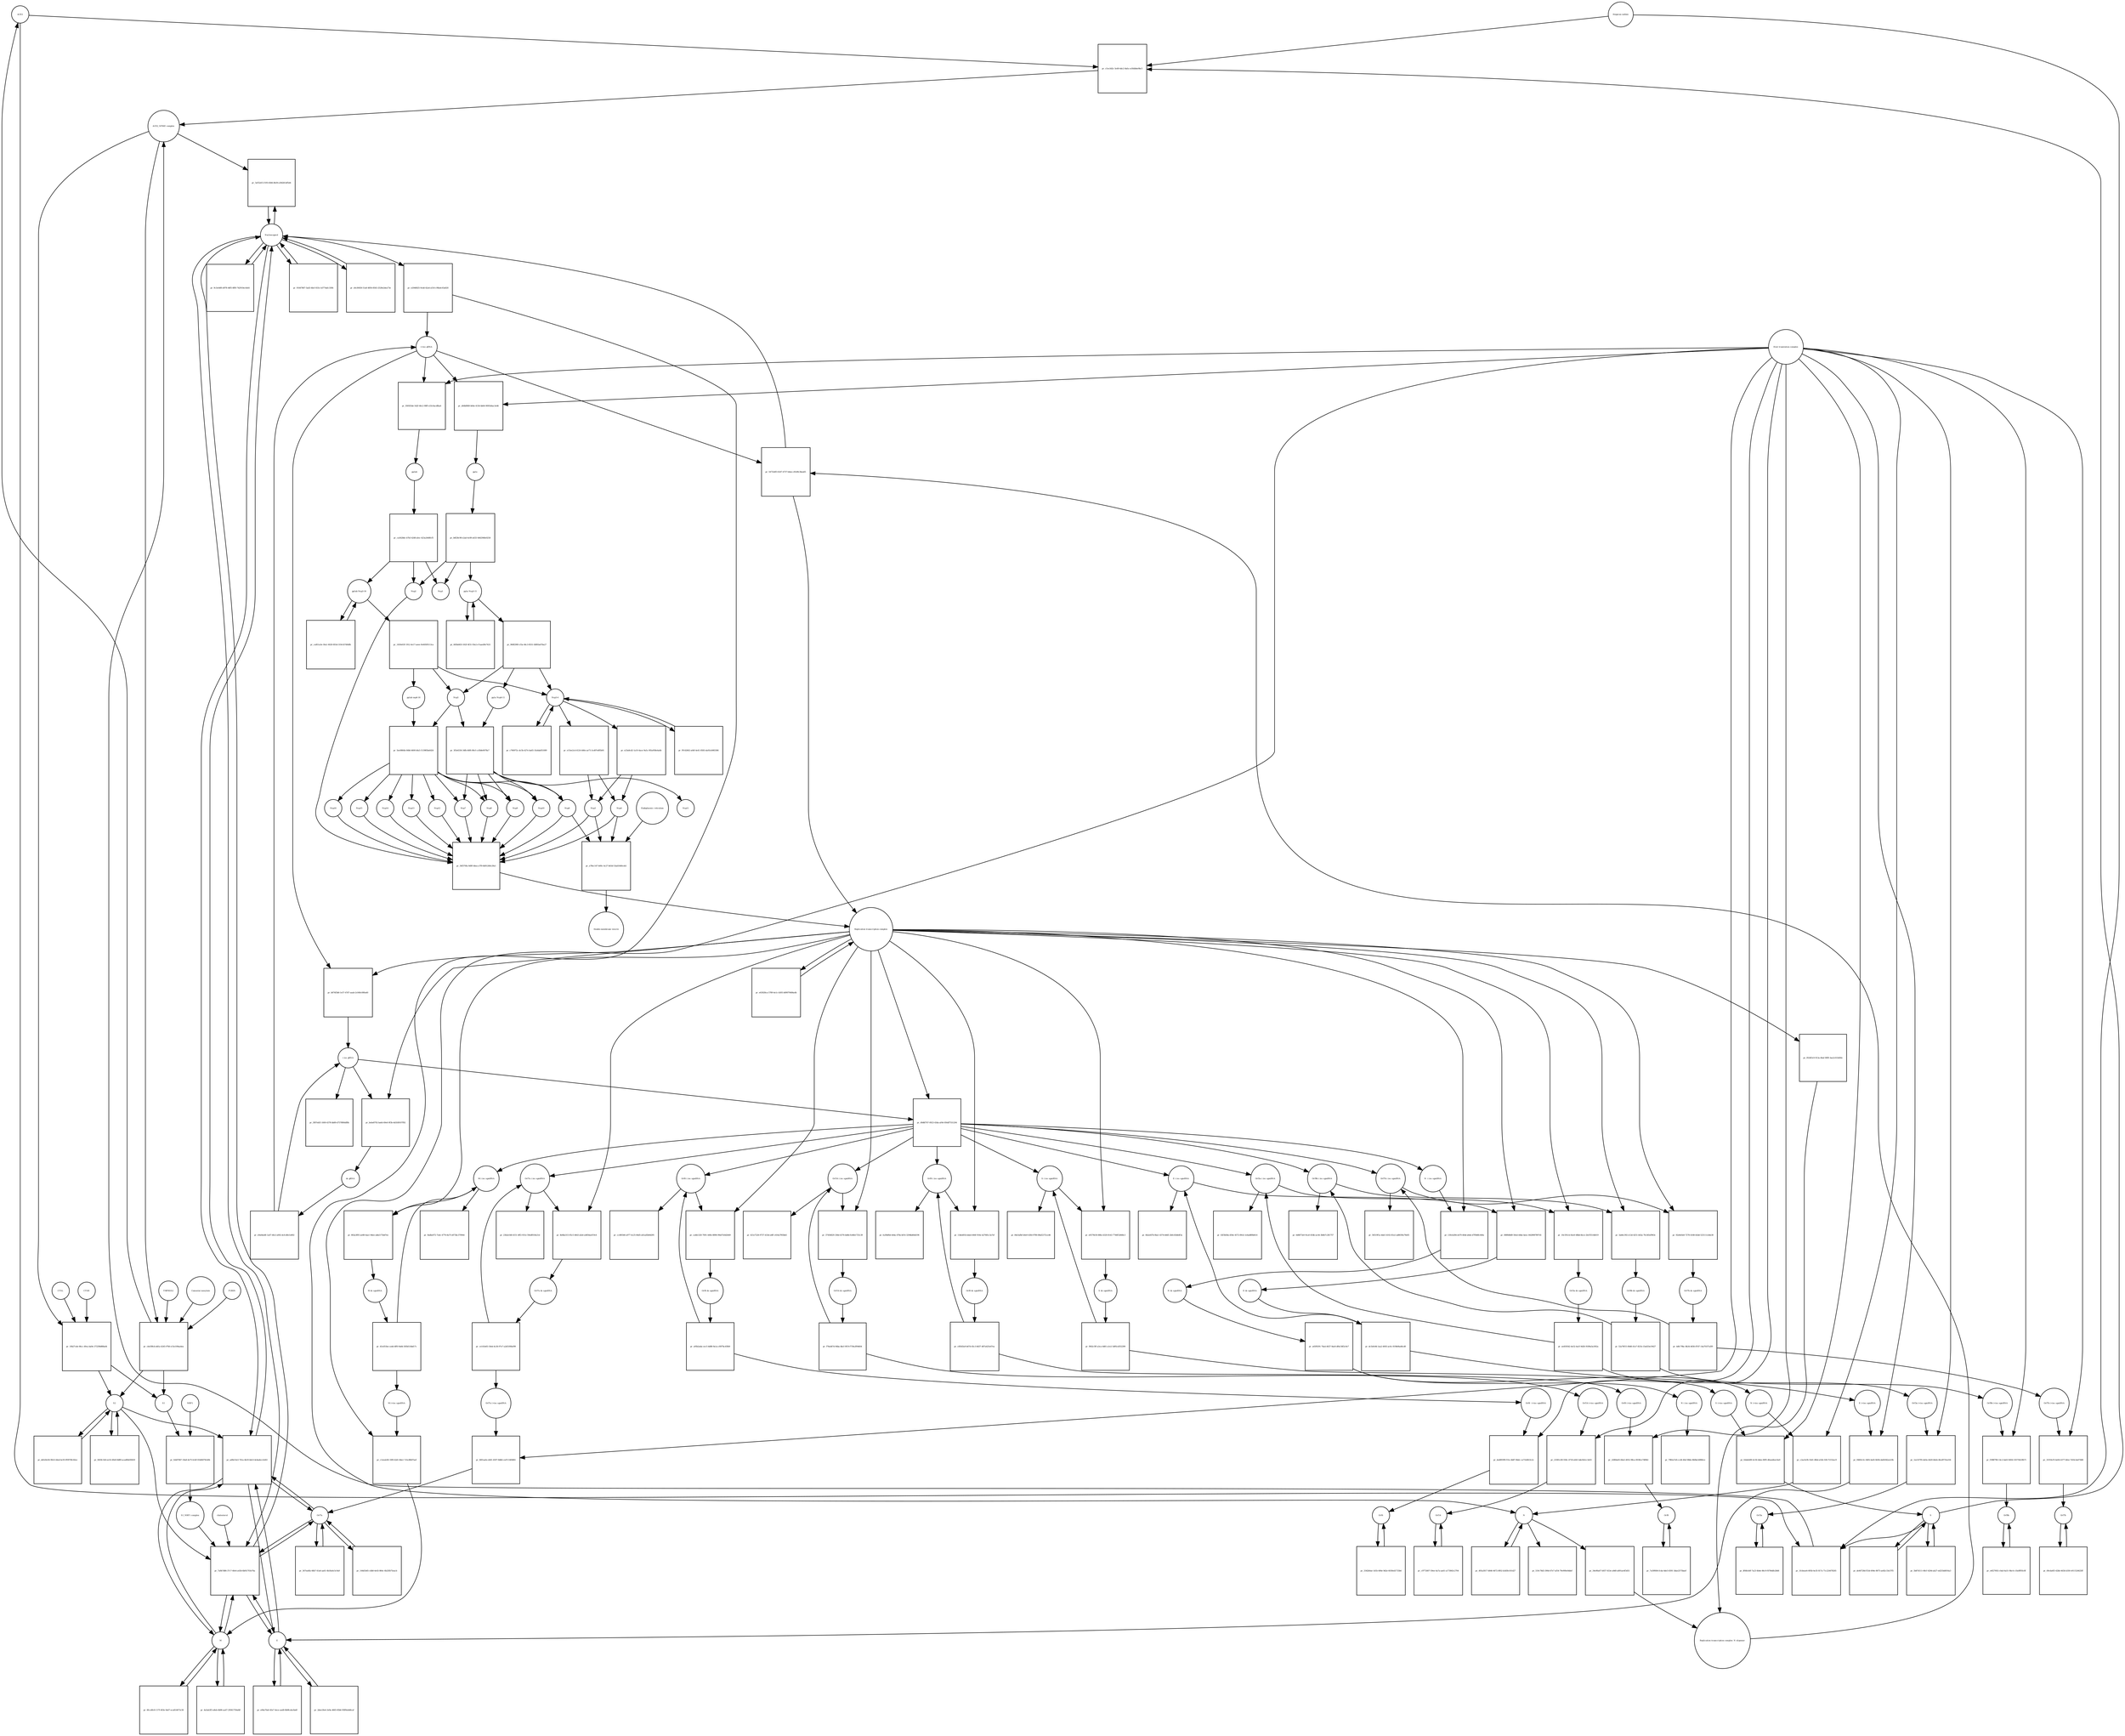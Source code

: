 strict digraph  {
ACE2 [annotation="", bipartite=0, cls=macromolecule, fontsize=4, label=ACE2, shape=circle];
"pr_c5ce3d2c-5e49-4dc2-8afa-ce56db4e9bc5" [annotation="", bipartite=1, cls=process, fontsize=4, label="pr_c5ce3d2c-5e49-4dc2-8afa-ce56db4e9bc5", shape=square];
"ACE2_SPIKE complex" [annotation="", bipartite=0, cls=complex, fontsize=4, label="ACE2_SPIKE complex", shape=circle];
"Heparan sulfate" [annotation="urn_miriam_obo.chebi_CHEBI%3A28815", bipartite=0, cls="simple chemical", fontsize=4, label="Heparan sulfate", shape=circle];
S [annotation=urn_miriam_uniprot_P0DTC2, bipartite=0, cls=macromolecule, fontsize=4, label=S, shape=circle];
Nucleocapsid [annotation="urn_miriam_obo.go_GO%3A0019013", bipartite=0, cls=complex, fontsize=4, label=Nucleocapsid, shape=circle];
"pr_5ef52d15-f1f0-4566-8b39-e3fd261df5d4" [annotation="", bipartite=1, cls=process, fontsize=4, label="pr_5ef52d15-f1f0-4566-8b39-e3fd261df5d4", shape=square];
"pr_10b27cde-06cc-49ca-ba9e-37229b888a64" [annotation="", bipartite=1, cls=process, fontsize=4, label="pr_10b27cde-06cc-49ca-ba9e-37229b888a64", shape=square];
S2 [annotation=urn_miriam_interpro_IPR002552, bipartite=0, cls=macromolecule, fontsize=4, label=S2, shape=circle];
CTSB [annotation="", bipartite=0, cls=macromolecule, fontsize=4, label=CTSB, shape=circle];
CTSL [annotation="", bipartite=0, cls=macromolecule, fontsize=4, label=CTSL, shape=circle];
S1 [annotation=urn_miriam_interpro_IPR002551, bipartite=0, cls=macromolecule, fontsize=4, label=S1, shape=circle];
"pr_1fcbeae4-695b-4e35-817a-71c224478265" [annotation="", bipartite=1, cls=process, fontsize=4, label="pr_1fcbeae4-695b-4e35-817a-71c224478265", shape=square];
"pr_7a9b7d86-37c7-40e4-a43b-6bf41703e76a" [annotation="", bipartite=1, cls=process, fontsize=4, label="pr_7a9b7d86-37c7-40e4-a43b-6bf41703e76a", shape=square];
cholesterol [annotation="urn_miriam_obo.chebi_CHEBI%3A16113", bipartite=0, cls="simple chemical", fontsize=4, label=cholesterol, shape=circle];
"S1_NRP1 complex" [annotation="", bipartite=0, cls=complex, fontsize=4, label="S1_NRP1 complex", shape=circle];
E [annotation=urn_miriam_uniprot_P0DTC4, bipartite=0, cls=macromolecule, fontsize=4, label=E, shape=circle];
M [annotation=urn_miriam_uniprot_P0DTC5, bipartite=0, cls=macromolecule, fontsize=4, label=M, shape=circle];
Orf7a [annotation=urn_miriam_uniprot_P0DTC7, bipartite=0, cls=macromolecule, fontsize=4, label=Orf7a, shape=circle];
"pr_e2046825-9cdd-42a4-a516-c98a4c63a820" [annotation="", bipartite=1, cls=process, fontsize=4, label="pr_e2046825-9cdd-42a4-a516-c98a4c63a820", shape=square];
"(+)ss gRNA" [annotation=urn_miriam_refseq_NC_045512, bipartite=0, cls="nucleic acid feature", fontsize=4, label="(+)ss gRNA", shape=circle];
N [annotation=urn_miriam_uniprot_P0DTC9, bipartite=0, cls="macromolecule multimer", fontsize=4, label=N, shape=circle];
"pr_91647867-5ad3-4bcf-833c-b377dafc330b" [annotation="", bipartite=1, cls=process, fontsize=4, label="pr_91647867-5ad3-4bcf-833c-b377dafc330b", shape=square];
"pr_efe30458-51a8-4856-8563-2528e2dea73e" [annotation="", bipartite=1, cls=process, fontsize=4, label="pr_efe30458-51a8-4856-8563-2528e2dea73e", shape=square];
"pr_519c78d3-390d-47e7-af54-79e900e9ddef" [annotation="", bipartite=1, cls=process, fontsize=4, label="pr_519c78d3-390d-47e7-af54-79e900e9ddef", shape=square];
"pr_493a3017-d646-4672-8f02-b3d5fe101d27" [annotation="", bipartite=1, cls=process, fontsize=4, label="pr_493a3017-d646-4672-8f02-b3d5fe101d27", shape=square];
"N (+)ss sgmRNA" [annotation=urn_miriam_ncbigene_43740575, bipartite=0, cls="nucleic acid feature", fontsize=4, label="N (+)ss sgmRNA", shape=circle];
"pr_c2ac6cfb-16d1-4fbd-a52b-53fc72152ac9" [annotation="", bipartite=1, cls=process, fontsize=4, label="pr_c2ac6cfb-16d1-4fbd-a52b-53fc72152ac9", shape=square];
"Host translation complex" [annotation="urn_miriam_obo.go_GO%3A0070992", bipartite=0, cls=complex, fontsize=4, label="Host translation complex", shape=circle];
"pr_9c3e44f6-d978-48f5-8ff8-742910ec6efd" [annotation="", bipartite=1, cls=process, fontsize=4, label="pr_9c3e44f6-d978-48f5-8ff8-742910ec6efd", shape=square];
"pr_cbe5f8cb-dd1a-4245-97bf-e15e109aa4ea" [annotation="", bipartite=1, cls=process, fontsize=4, label="pr_cbe5f8cb-dd1a-4245-97bf-e15e109aa4ea", shape=square];
FURIN [annotation="", bipartite=0, cls=macromolecule, fontsize=4, label=FURIN, shape=circle];
TMPRSS2 [annotation="", bipartite=0, cls=macromolecule, fontsize=4, label=TMPRSS2, shape=circle];
"Camostat mesylate" [annotation="urn_miriam_pubchem.compound_2536", bipartite=0, cls="simple chemical", fontsize=4, label="Camostat mesylate", shape=circle];
"pr_dd1d3e56-90c6-44ed-bc93-ff0976fc82ec" [annotation="", bipartite=1, cls=process, fontsize=4, label="pr_dd1d3e56-90c6-44ed-bc93-ff0976fc82ec", shape=square];
"Replication transcription complex_N oligomer" [annotation="", bipartite=0, cls=complex, fontsize=4, label="Replication transcription complex_N oligomer", shape=circle];
"pr_54732df3-0247-4737-b4ee-c81d9c3bea65" [annotation="", bipartite=1, cls=process, fontsize=4, label="pr_54732df3-0247-4737-b4ee-c81d9c3bea65", shape=square];
"Replication transcription complex" [annotation="", bipartite=0, cls=complex, fontsize=4, label="Replication transcription complex", shape=circle];
"pr_ad9e53e3-741a-4b19-b4c0-4e4adeccb263" [annotation="", bipartite=1, cls=process, fontsize=4, label="pr_ad9e53e3-741a-4b19-b4c0-4e4adeccb263", shape=square];
"pr_9459c1b0-ee16-49e8-8d89-acad06d39459" [annotation="", bipartite=1, cls=process, fontsize=4, label="pr_9459c1b0-ee16-49e8-8d89-acad06d39459", shape=square];
"pp1a Nsp3-11" [annotation=urn_miriam_uniprot_P0DTC1, bipartite=0, cls=macromolecule, fontsize=4, label="pp1a Nsp3-11", shape=circle];
"pr_968f290f-cf3a-44c3-8551-fd893a67ba27" [annotation="", bipartite=1, cls=process, fontsize=4, label="pr_968f290f-cf3a-44c3-8551-fd893a67ba27", shape=square];
"pp1a Nsp6-11" [annotation=urn_miriam_uniprot_P0DTC1, bipartite=0, cls=macromolecule, fontsize=4, label="pp1a Nsp6-11", shape=circle];
"Nsp3-4" [annotation="urn_miriam_ncbiprotein_YP_009725299|urn_miriam_ncbiprotein_YP_009725300", bipartite=0, cls=macromolecule, fontsize=4, label="Nsp3-4", shape=circle];
Nsp5 [annotation=urn_miriam_ncbiprotein_YP_009725301, bipartite=0, cls="macromolecule multimer", fontsize=4, label=Nsp5, shape=circle];
"Endoplasmic reticulum" [annotation="urn_miriam_obo.go_GO%3A0005783", bipartite=0, cls=complex, fontsize=4, label="Endoplasmic reticulum", shape=circle];
"pr_a78ec147-b00c-4c27-b63d-53ad1640ceb1" [annotation="", bipartite=1, cls=process, fontsize=4, label="pr_a78ec147-b00c-4c27-b63d-53ad1640ceb1", shape=square];
"Double-membrane vesicle" [annotation="urn_miriam_obo.go_GO%3A0039718", bipartite=0, cls=complex, fontsize=4, label="Double-membrane vesicle", shape=circle];
Nsp4 [annotation=urn_miriam_ncbiprotein_YP_009725300, bipartite=0, cls=macromolecule, fontsize=4, label=Nsp4, shape=circle];
Nsp3 [annotation=urn_miriam_ncbiprotein_YP_009725299, bipartite=0, cls=macromolecule, fontsize=4, label=Nsp3, shape=circle];
Nsp6 [annotation=urn_miriam_ncbiprotein_YP_009725302, bipartite=0, cls=macromolecule, fontsize=4, label=Nsp6, shape=circle];
"pr_683bd455-502f-4f31-93e2-e7aaed9e7433" [annotation="", bipartite=1, cls=process, fontsize=4, label="pr_683bd455-502f-4f31-93e2-e7aaed9e7433", shape=square];
"pr_f9142662-a64f-4e41-8583-da93cb983386" [annotation="", bipartite=1, cls=process, fontsize=4, label="pr_f9142662-a64f-4e41-8583-da93cb983386", shape=square];
"pp1ab Nsp3-16" [annotation=urn_miriam_uniprot_P0DTD1, bipartite=0, cls=macromolecule, fontsize=4, label="pp1ab Nsp3-16", shape=circle];
"pr_ca851a5e-50a1-4020-855d-319c437d0dfb" [annotation="", bipartite=1, cls=process, fontsize=4, label="pr_ca851a5e-50a1-4020-855d-319c437d0dfb", shape=square];
"pr_1450e03f-1912-4e17-aeee-9e405f0113ca" [annotation="", bipartite=1, cls=process, fontsize=4, label="pr_1450e03f-1912-4e17-aeee-9e405f0113ca", shape=square];
"pp1ab nsp6-16" [annotation=urn_miriam_uniprot_P0DTD1, bipartite=0, cls=macromolecule, fontsize=4, label="pp1ab nsp6-16", shape=circle];
"pr_6fccd0c8-117f-403e-9a67-eca814673c50" [annotation="", bipartite=1, cls=process, fontsize=4, label="pr_6fccd0c8-117f-403e-9a67-eca814673c50", shape=square];
"pr_e06a70a0-45e7-4ece-aed0-8b9fcebc8a6f" [annotation="", bipartite=1, cls=process, fontsize=4, label="pr_e06a70a0-45e7-4ece-aed0-8b9fcebc8a6f", shape=square];
"pr_5b87d111-68cf-429d-ab27-ed255dd016a3" [annotation="", bipartite=1, cls=process, fontsize=4, label="pr_5b87d111-68cf-429d-ab27-ed255dd016a3", shape=square];
"pr_4a5ab3f3-a8eb-4b96-aa47-29361759afdf" [annotation="", bipartite=1, cls=process, fontsize=4, label="pr_4a5ab3f3-a8eb-4b96-aa47-29361759afdf", shape=square];
"pr_2dee18e4-3e9a-4665-85b6-95ff6eb48caf" [annotation="", bipartite=1, cls=process, fontsize=4, label="pr_2dee18e4-3e9a-4665-85b6-95ff6eb48caf", shape=square];
"pr_de46728d-f53d-494e-8675-ae82c33e37f5" [annotation="", bipartite=1, cls=process, fontsize=4, label="pr_de46728d-f53d-494e-8675-ae82c33e37f5", shape=square];
"pr_567ea6fa-66b7-41a6-aa61-4b18a4c5c9a9" [annotation="", bipartite=1, cls=process, fontsize=4, label="pr_567ea6fa-66b7-41a6-aa61-4b18a4c5c9a9", shape=square];
Orf6 [annotation=urn_miriam_uniprot_P0DTC6, bipartite=0, cls=macromolecule, fontsize=4, label=Orf6, shape=circle];
"pr_3342b0ae-1d1b-406e-9d2e-6030ed1733b4" [annotation="", bipartite=1, cls=process, fontsize=4, label="pr_3342b0ae-1d1b-406e-9d2e-6030ed1733b4", shape=square];
Orf3a [annotation=urn_miriam_uniprot_P0DTC3, bipartite=0, cls=macromolecule, fontsize=4, label=Orf3a, shape=circle];
"pr_8f48cb0f-7a23-4b4e-86c9-f4784dfe28d6" [annotation="", bipartite=1, cls=process, fontsize=4, label="pr_8f48cb0f-7a23-4b4e-86c9-f4784dfe28d6", shape=square];
Orf8 [annotation=urn_miriam_uniprot_P0DTC8, bipartite=0, cls=macromolecule, fontsize=4, label=Orf8, shape=circle];
"pr_7a59f604-fcda-4de5-8391-3dae2575baef" [annotation="", bipartite=1, cls=process, fontsize=4, label="pr_7a59f604-fcda-4de5-8391-3dae2575baef", shape=square];
Orf9b [annotation=urn_miriam_uniprot_P0DTD2, bipartite=0, cls=macromolecule, fontsize=4, label=Orf9b, shape=circle];
"pr_e4f27692-c0ad-4a51-9bc4-c1fa0ff05c8f" [annotation="", bipartite=1, cls=process, fontsize=4, label="pr_e4f27692-c0ad-4a51-9bc4-c1fa0ff05c8f", shape=square];
Orf14 [annotation=urn_miriam_uniprot_P0DTD3, bipartite=0, cls=macromolecule, fontsize=4, label=Orf14, shape=circle];
"pr_c9772607-59ee-4a7a-aa61-a173843c2704" [annotation="", bipartite=1, cls=process, fontsize=4, label="pr_c9772607-59ee-4a7a-aa61-a173843c2704", shape=square];
Orf7b [annotation=urn_miriam_uniprot_P0DTD8, bipartite=0, cls=macromolecule, fontsize=4, label=Orf7b, shape=circle];
"pr_69cda6f3-42bb-443b-b350-e911524625ff" [annotation="", bipartite=1, cls=process, fontsize=4, label="pr_69cda6f3-42bb-443b-b350-e911524625ff", shape=square];
"pr_144d1b65-cdb8-4e43-864c-6b25fb75eacb" [annotation="", bipartite=1, cls=process, fontsize=4, label="pr_144d1b65-cdb8-4e43-864c-6b25fb75eacb", shape=square];
"M (+)ss sgmRNA" [annotation="", bipartite=0, cls="nucleic acid feature", fontsize=4, label="M (+)ss sgmRNA", shape=circle];
"pr_c1eeab36-33f8-42d1-8da1-7cfa38b97aef" [annotation="", bipartite=1, cls=process, fontsize=4, label="pr_c1eeab36-33f8-42d1-8da1-7cfa38b97aef", shape=square];
"E (+)ss sgmRNA" [annotation="", bipartite=0, cls="nucleic acid feature", fontsize=4, label="E (+)ss sgmRNA", shape=circle];
"pr_f4665c5c-64f4-4a45-8d3b-da82042a2c0b" [annotation="", bipartite=1, cls=process, fontsize=4, label="pr_f4665c5c-64f4-4a45-8d3b-da82042a2c0b", shape=square];
"S (+)ss sgmRNA" [annotation="", bipartite=0, cls="nucleic acid feature", fontsize=4, label="S (+)ss sgmRNA", shape=circle];
"pr_febdeb90-4c56-4dee-80f5-dfaea8ea14a9" [annotation="", bipartite=1, cls=process, fontsize=4, label="pr_febdeb90-4c56-4dee-80f5-dfaea8ea14a9", shape=square];
"Orf7a (+)ss sgmRNA" [annotation="", bipartite=0, cls="nucleic acid feature", fontsize=4, label="Orf7a (+)ss sgmRNA", shape=circle];
"pr_fd01aafa-eb01-4597-8db8-ced7c54f4861" [annotation="", bipartite=1, cls=process, fontsize=4, label="pr_fd01aafa-eb01-4597-8db8-ced7c54f4861", shape=square];
"Orf6  (+)ss sgmRNA" [annotation="", bipartite=0, cls="nucleic acid feature", fontsize=4, label="Orf6  (+)ss sgmRNA", shape=circle];
"pr_da489399-f31e-4b87-8bdc-ca732d023c2c" [annotation="", bipartite=1, cls=process, fontsize=4, label="pr_da489399-f31e-4b87-8bdc-ca732d023c2c", shape=square];
"Orf3a (+)ss sgmRNA" [annotation="", bipartite=0, cls="nucleic acid feature", fontsize=4, label="Orf3a (+)ss sgmRNA", shape=circle];
"pr_1ee16795-de0a-4420-b6eb-4fa28735a104" [annotation="", bipartite=1, cls=process, fontsize=4, label="pr_1ee16795-de0a-4420-b6eb-4fa28735a104", shape=square];
"Orf8 (+)ss sgmRNA" [annotation="", bipartite=0, cls="nucleic acid feature", fontsize=4, label="Orf8 (+)ss sgmRNA", shape=circle];
"pr_228fda65-66a5-4052-98ca-0038ce74f862" [annotation="", bipartite=1, cls=process, fontsize=4, label="pr_228fda65-66a5-4052-98ca-0038ce74f862", shape=square];
"Orf9b (+)ss sgmRNA" [annotation="", bipartite=0, cls="nucleic acid feature", fontsize=4, label="Orf9b (+)ss sgmRNA", shape=circle];
"pr_f398f796-14c2-4a63-9d56-53575623fb71" [annotation="", bipartite=1, cls=process, fontsize=4, label="pr_f398f796-14c2-4a63-9d56-53575623fb71", shape=square];
"Orf14 (+)ss sgmRNA" [annotation="", bipartite=0, cls="nucleic acid feature", fontsize=4, label="Orf14 (+)ss sgmRNA", shape=circle];
"pr_23381c49-558c-4718-a0d1-bde3b3cc3e03" [annotation="", bipartite=1, cls=process, fontsize=4, label="pr_23381c49-558c-4718-a0d1-bde3b3cc3e03", shape=square];
"Orf7b (+)ss sgmRNA" [annotation="", bipartite=0, cls="nucleic acid feature", fontsize=4, label="Orf7b (+)ss sgmRNA", shape=circle];
"pr_31916cf5-be04-4377-bfee-7d16c4a07468" [annotation="", bipartite=1, cls=process, fontsize=4, label="pr_31916cf5-be04-4377-bfee-7d16c4a07468", shape=square];
"(-)ss gRNA" [annotation=urn_miriam_refseq_NC_045512, bipartite=0, cls="nucleic acid feature", fontsize=4, label="(-)ss gRNA", shape=circle];
"pr_5f87ebf3-1600-4378-bb89-d7578f66df8b" [annotation="", bipartite=1, cls=process, fontsize=4, label="pr_5f87ebf3-1600-4378-bb89-d7578f66df8b", shape=square];
"pr_34e90a67-b937-453e-a9d0-a891ae4f3d51" [annotation="", bipartite=1, cls=process, fontsize=4, label="pr_34e90a67-b937-453e-a9d0-a891ae4f3d51", shape=square];
"pr_b874f3b8-1e57-47d7-aaab-2c040c080a40" [annotation="", bipartite=1, cls=process, fontsize=4, label="pr_b874f3b8-1e57-47d7-aaab-2c040c080a40", shape=square];
"M (-)ss sgmRNA" [annotation=urn_miriam_ncbigene_43740571, bipartite=0, cls="nucleic acid feature", fontsize=4, label="M (-)ss sgmRNA", shape=circle];
"pr_9adbe072-7edc-4776-8a7f-e873bc370944" [annotation="", bipartite=1, cls=process, fontsize=4, label="pr_9adbe072-7edc-4776-8a7f-e873bc370944", shape=square];
"E (-)ss sgmRNA" [annotation=urn_miriam_ncbigene_43740570, bipartite=0, cls="nucleic acid feature", fontsize=4, label="E (-)ss sgmRNA", shape=circle];
"pr_6b2efd7b-0ba1-4374-b8d5-2b0c45db4f3a" [annotation="", bipartite=1, cls=process, fontsize=4, label="pr_6b2efd7b-0ba1-4374-b8d5-2b0c45db4f3a", shape=square];
"S (-)ss sgmRNA" [annotation="", bipartite=0, cls="nucleic acid feature", fontsize=4, label="S (-)ss sgmRNA", shape=circle];
"pr_84e5afbf-b0e9-43fd-9780-88af2372ce46" [annotation="", bipartite=1, cls=process, fontsize=4, label="pr_84e5afbf-b0e9-43fd-9780-88af2372ce46", shape=square];
"Orf7a (-)ss sgmRNA" [annotation="", bipartite=0, cls="nucleic acid feature", fontsize=4, label="Orf7a (-)ss sgmRNA", shape=circle];
"pr_23b2e548-4151-4ff2-931e-59edf018e21d" [annotation="", bipartite=1, cls=process, fontsize=4, label="pr_23b2e548-4151-4ff2-931e-59edf018e21d", shape=square];
"Orf6 (-)ss sgmRNA" [annotation="", bipartite=0, cls="nucleic acid feature", fontsize=4, label="Orf6 (-)ss sgmRNA", shape=circle];
"pr_cc4f6546-a977-4c25-84d5-a61ad5b9d295" [annotation="", bipartite=1, cls=process, fontsize=4, label="pr_cc4f6546-a977-4c25-84d5-a61ad5b9d295", shape=square];
"Orf3a (-)ss sgmRNA" [annotation="", bipartite=0, cls="nucleic acid feature", fontsize=4, label="Orf3a (-)ss sgmRNA", shape=circle];
"pr_02f3b58a-d56e-4572-89cb-1e4ad8f8d414" [annotation="", bipartite=1, cls=process, fontsize=4, label="pr_02f3b58a-d56e-4572-89cb-1e4ad8f8d414", shape=square];
"Orf8 (-)ss sgmRNA" [annotation="", bipartite=0, cls="nucleic acid feature", fontsize=4, label="Orf8 (-)ss sgmRNA", shape=circle];
"pr_fa30bf6d-444a-478a-bf16-3294bd64d196" [annotation="", bipartite=1, cls=process, fontsize=4, label="pr_fa30bf6d-444a-478a-bf16-3294bd64d196", shape=square];
"Orf9b (-)ss sgmRNA" [annotation="", bipartite=0, cls="nucleic acid feature", fontsize=4, label="Orf9b (-)ss sgmRNA", shape=circle];
"pr_6d6873e0-9ca0-454b-ac44-3b6b7c281757" [annotation="", bipartite=1, cls=process, fontsize=4, label="pr_6d6873e0-9ca0-454b-ac44-3b6b7c281757", shape=square];
"Orf14 (-)ss sgmRNA" [annotation="", bipartite=0, cls="nucleic acid feature", fontsize=4, label="Orf14 (-)ss sgmRNA", shape=circle];
"pr_621e7226-9737-433d-a4ff-c616a7f65bb5" [annotation="", bipartite=1, cls=process, fontsize=4, label="pr_621e7226-9737-433d-a4ff-c616a7f65bb5", shape=square];
"Orf7b (-)ss sgmRNA" [annotation="", bipartite=0, cls="nucleic acid feature", fontsize=4, label="Orf7b (-)ss sgmRNA", shape=circle];
"pr_56519f1a-4de5-4102-81e2-ad8039a79e85" [annotation="", bipartite=1, cls=process, fontsize=4, label="pr_56519f1a-4de5-4102-81e2-ad8039a79e85", shape=square];
"pr_bebe8792-ba6d-49e6-9f3b-4d1fd9107f92" [annotation="", bipartite=1, cls=process, fontsize=4, label="pr_bebe8792-ba6d-49e6-9f3b-4d1fd9107f92", shape=square];
"ds gRNA" [annotation=urn_miriam_refseq_NC_045512, bipartite=0, cls="nucleic acid feature", fontsize=4, label="ds gRNA", shape=circle];
"pr_802a3f05-ae88-4aa1-9dee-abb2175dd7ee" [annotation="", bipartite=1, cls=process, fontsize=4, label="pr_802a3f05-ae88-4aa1-9dee-abb2175dd7ee", shape=square];
"M ds sgmRNA" [annotation="", bipartite=0, cls="nucleic acid feature", fontsize=4, label="M ds sgmRNA", shape=circle];
"pr_0889d8d9-50ed-44be-beec-8428987897d1" [annotation="", bipartite=1, cls=process, fontsize=4, label="pr_0889d8d9-50ed-44be-beec-8428987897d1", shape=square];
"E ds sgmRNA" [annotation="", bipartite=0, cls="nucleic acid feature", fontsize=4, label="E ds sgmRNA", shape=circle];
"pr_e0579e50-88fa-4320-8143-7746f52668c3" [annotation="", bipartite=1, cls=process, fontsize=4, label="pr_e0579e50-88fa-4320-8143-7746f52668c3", shape=square];
"S ds sgmRNA" [annotation="", bipartite=0, cls="nucleic acid feature", fontsize=4, label="S ds sgmRNA", shape=circle];
"pr_8e8be315-05c5-4643-afa6-a4854aef19c6" [annotation="", bipartite=1, cls=process, fontsize=4, label="pr_8e8be315-05c5-4643-afa6-a4854aef19c6", shape=square];
"Orf7a ds sgmRNA" [annotation="", bipartite=0, cls="nucleic acid feature", fontsize=4, label="Orf7a ds sgmRNA", shape=circle];
"pr_ca4b1320-7691-449e-8896-99a07e0d2649" [annotation="", bipartite=1, cls=process, fontsize=4, label="pr_ca4b1320-7691-449e-8896-99a07e0d2649", shape=square];
"Orf6 ds sgmRNA" [annotation="", bipartite=0, cls="nucleic acid feature", fontsize=4, label="Orf6 ds sgmRNA", shape=circle];
"pr_10c591cb-0ee0-48bd-8ece-2b1f5514b019" [annotation="", bipartite=1, cls=process, fontsize=4, label="pr_10c591cb-0ee0-48bd-8ece-2b1f5514b019", shape=square];
"Orf3a ds sgmRNA" [annotation="", bipartite=0, cls="nucleic acid feature", fontsize=4, label="Orf3a ds sgmRNA", shape=circle];
"pr_13ded01b-bda4-464f-916e-b27681c3a7ef" [annotation="", bipartite=1, cls=process, fontsize=4, label="pr_13ded01b-bda4-464f-916e-b27681c3a7ef", shape=square];
"Orf8 ds sgmRNA" [annotation="", bipartite=0, cls="nucleic acid feature", fontsize=4, label="Orf8 ds sgmRNA", shape=circle];
"pr_5ab6c392-e12d-4251-b02a-7fe345ef963c" [annotation="", bipartite=1, cls=process, fontsize=4, label="pr_5ab6c392-e12d-4251-b02a-7fe345ef963c", shape=square];
"Orf9b ds sgmRNA" [annotation="", bipartite=0, cls="nucleic acid feature", fontsize=4, label="Orf9b ds sgmRNA", shape=circle];
"pr_37456829-336d-4376-bd4b-fe46b1725c39" [annotation="", bipartite=1, cls=process, fontsize=4, label="pr_37456829-336d-4376-bd4b-fe46b1725c39", shape=square];
"Orf14 ds sgmRNA" [annotation="", bipartite=0, cls="nucleic acid feature", fontsize=4, label="Orf14 ds sgmRNA", shape=circle];
"pr_92e8e0e8-7278-4168-b5dd-525111cb4e30" [annotation="", bipartite=1, cls=process, fontsize=4, label="pr_92e8e0e8-7278-4168-b5dd-525111cb4e30", shape=square];
"Orf7b ds sgmRNA" [annotation="", bipartite=0, cls="nucleic acid feature", fontsize=4, label="Orf7b ds sgmRNA", shape=circle];
"pr_e9a0da48-1a47-4fe2-a002-dcfcd0e1e802" [annotation="", bipartite=1, cls=process, fontsize=4, label="pr_e9a0da48-1a47-4fe2-a002-dcfcd0e1e802", shape=square];
"pr_43cd51be-ca4d-4ff0-9a8d-383b514bd17c" [annotation="", bipartite=1, cls=process, fontsize=4, label="pr_43cd51be-ca4d-4ff0-9a8d-383b514bd17c", shape=square];
"pr_dc5efe9d-1aa2-4003-ac6c-819b06a46cd0" [annotation="", bipartite=1, cls=process, fontsize=4, label="pr_dc5efe9d-1aa2-4003-ac6c-819b06a46cd0", shape=square];
"pr_f062c5ff-a3ca-4481-a1e2-5d95cd352299" [annotation="", bipartite=1, cls=process, fontsize=4, label="pr_f062c5ff-a3ca-4481-a1e2-5d95cd352299", shape=square];
"pr_ce143e83-18eb-4c36-97e7-a2d31f6faf99" [annotation="", bipartite=1, cls=process, fontsize=4, label="pr_ce143e83-18eb-4c36-97e7-a2d31f6faf99", shape=square];
"pr_a95b2ada-cec5-4d88-9a1a-cf0f7bc45fb9" [annotation="", bipartite=1, cls=process, fontsize=4, label="pr_a95b2ada-cec5-4d88-9a1a-cf0f7bc45fb9", shape=square];
"pr_ee450542-4e52-4a1f-9d26-9189a3a1f62a" [annotation="", bipartite=1, cls=process, fontsize=4, label="pr_ee450542-4e52-4a1f-9d26-9189a3a1f62a", shape=square];
"pr_c85fd3a9-b67d-45c3-8d37-487a425e47ea" [annotation="", bipartite=1, cls=process, fontsize=4, label="pr_c85fd3a9-b67d-45c3-8d37-487a425e47ea", shape=square];
"pr_52a76f15-00d6-41e7-821b-15ed33e19427" [annotation="", bipartite=1, cls=process, fontsize=4, label="pr_52a76f15-00d6-41e7-821b-15ed33e19427", shape=square];
"pr_f76ed47d-94ba-4bcf-9f19-f739a3f94604" [annotation="", bipartite=1, cls=process, fontsize=4, label="pr_f76ed47d-94ba-4bcf-9f19-f739a3f94604", shape=square];
"pr_4dfc79bc-8b34-4656-87d7-14a701f7a5f9" [annotation="", bipartite=1, cls=process, fontsize=4, label="pr_4dfc79bc-8b34-4656-87d7-14a701f7a5f9", shape=square];
"N  (-)ss sgmRNA" [annotation=urn_miriam_ncbigene_43740575, bipartite=0, cls="nucleic acid feature", fontsize=4, label="N  (-)ss sgmRNA", shape=circle];
"pr_130cb284-eb79-4fdd-a6de-d7f9d6fcfd0a" [annotation="", bipartite=1, cls=process, fontsize=4, label="pr_130cb284-eb79-4fdd-a6de-d7f9d6fcfd0a", shape=square];
"N ds sgmRNA" [annotation="", bipartite=0, cls="nucleic acid feature", fontsize=4, label="N ds sgmRNA", shape=circle];
"pr_a45f9291-74a4-4027-9ae0-df4c56f2c0e7" [annotation="", bipartite=1, cls=process, fontsize=4, label="pr_a45f9291-74a4-4027-9ae0-df4c56f2c0e7", shape=square];
"N (-)ss sgmRNA" [annotation="", bipartite=0, cls="nucleic acid feature", fontsize=4, label="N (-)ss sgmRNA", shape=circle];
pp1ab [annotation=urn_miriam_uniprot_P0DTD1, bipartite=0, cls=macromolecule, fontsize=4, label=pp1ab, shape=circle];
"pr_ca5628dc-b7b5-4248-afec-623a2448fcf5" [annotation="", bipartite=1, cls=process, fontsize=4, label="pr_ca5628dc-b7b5-4248-afec-623a2448fcf5", shape=square];
Nsp2 [annotation=urn_miriam_ncbiprotein_YP_009725298, bipartite=0, cls=macromolecule, fontsize=4, label=Nsp2, shape=circle];
Nsp1 [annotation=urn_miriam_ncbiprotein_YP_009725297, bipartite=0, cls=macromolecule, fontsize=4, label=Nsp1, shape=circle];
pp1a [annotation=urn_miriam_uniprot_P0DTC1, bipartite=0, cls=macromolecule, fontsize=4, label=pp1a, shape=circle];
"pr_b6f28c98-e2ad-4c89-a633-9d42948e0258" [annotation="", bipartite=1, cls=process, fontsize=4, label="pr_b6f28c98-e2ad-4c89-a633-9d42948e0258", shape=square];
"pr_c766972c-dc5b-427e-ba65-1fa4da851089" [annotation="", bipartite=1, cls=process, fontsize=4, label="pr_c766972c-dc5b-427e-ba65-1fa4da851089", shape=square];
"pr_e23a8cd2-1a10-4ace-9a5c-f65a958e4a4b" [annotation="", bipartite=1, cls=process, fontsize=4, label="pr_e23a8cd2-1a10-4ace-9a5c-f65a958e4a4b", shape=square];
"pr_e15ee2cd-4124-446e-ae73-3cd07e8f5b91" [annotation="", bipartite=1, cls=process, fontsize=4, label="pr_e15ee2cd-4124-446e-ae73-3cd07e8f5b91", shape=square];
"pr_3f3e6336-34fb-46f6-80cf-ccfb8e0678a7" [annotation="", bipartite=1, cls=process, fontsize=4, label="pr_3f3e6336-34fb-46f6-80cf-ccfb8e0678a7", shape=square];
Nsp7 [annotation=urn_miriam_ncbiprotein_YP_009725303, bipartite=0, cls=macromolecule, fontsize=4, label=Nsp7, shape=circle];
Nsp8 [annotation=urn_miriam_ncbiprotein_YP_009725304, bipartite=0, cls=macromolecule, fontsize=4, label=Nsp8, shape=circle];
Nsp9 [annotation=urn_miriam_ncbiprotein_YP_009725305, bipartite=0, cls=macromolecule, fontsize=4, label=Nsp9, shape=circle];
Nsp10 [annotation=urn_miriam_ncbiprotein_YP_009725306, bipartite=0, cls=macromolecule, fontsize=4, label=Nsp10, shape=circle];
Nsp11 [annotation=urn_miriam_ncbiprotein_YP_009725312, bipartite=0, cls=macromolecule, fontsize=4, label=Nsp11, shape=circle];
"pr_5ee0864b-048d-4600-bfa5-513985befd24" [annotation="", bipartite=1, cls=process, fontsize=4, label="pr_5ee0864b-048d-4600-bfa5-513985befd24", shape=square];
Nsp13 [annotation=urn_miriam_ncbiprotein_YP_009725308, bipartite=0, cls=macromolecule, fontsize=4, label=Nsp13, shape=circle];
Nsp12 [annotation=urn_miriam_ncbiprotein_YP_009725307, bipartite=0, cls=macromolecule, fontsize=4, label=Nsp12, shape=circle];
Nsp16 [annotation=urn_miriam_ncbiprotein_YP_009725311, bipartite=0, cls=macromolecule, fontsize=4, label=Nsp16, shape=circle];
Nsp15 [annotation=urn_miriam_ncbiprotein_YP_009725310, bipartite=0, cls=macromolecule, fontsize=4, label=Nsp15, shape=circle];
Nsp14 [annotation=urn_miriam_ncbiprotein_YP_009725309, bipartite=0, cls=macromolecule, fontsize=4, label=Nsp14, shape=circle];
"pr_56f370fa-9d9f-44ea-a7f9-8d91268c29a1" [annotation="", bipartite=1, cls=process, fontsize=4, label="pr_56f370fa-9d9f-44ea-a7f9-8d91268c29a1", shape=square];
"pr_d44bf869-b64e-4156-bb64-9091b6ac3e46" [annotation="", bipartite=1, cls=process, fontsize=4, label="pr_d44bf869-b64e-4156-bb64-9091b6ac3e46", shape=square];
"pr_9305f3de-542f-46c2-90ff-e33c0acdfba4" [annotation="", bipartite=1, cls=process, fontsize=4, label="pr_9305f3de-542f-46c2-90ff-e33c0acdfba4", shape=square];
"pr_7982a7e8-ccd4-4faf-88de-8b0be3d966ce" [annotation="", bipartite=1, cls=process, fontsize=4, label="pr_7982a7e8-ccd4-4faf-88de-8b0be3d966ce", shape=square];
"pr_e63028ca-5789-4e1c-b505-b89079484a4b" [annotation="", bipartite=1, cls=process, fontsize=4, label="pr_e63028ca-5789-4e1c-b505-b89079484a4b", shape=square];
"pr_f024f3c9-913a-46af-90f9-3ae2c033d56c" [annotation="", bipartite=1, cls=process, fontsize=4, label="pr_f024f3c9-913a-46af-90f9-3ae2c033d56c", shape=square];
"pr_49d6f747-0923-43da-af44-056df7551204" [annotation="", bipartite=1, cls=process, fontsize=4, label="pr_49d6f747-0923-43da-af44-056df7551204", shape=square];
"pr_feb87847-18a8-4e75-b1df-01b6fd79cb0b" [annotation="", bipartite=1, cls=process, fontsize=4, label="pr_feb87847-18a8-4e75-b1df-01b6fd79cb0b", shape=square];
NRP1 [annotation="", bipartite=0, cls=macromolecule, fontsize=4, label=NRP1, shape=circle];
ACE2 -> "pr_c5ce3d2c-5e49-4dc2-8afa-ce56db4e9bc5"  [annotation="", interaction_type=consumption];
ACE2 -> "pr_1fcbeae4-695b-4e35-817a-71c224478265"  [annotation="", interaction_type=consumption];
"pr_c5ce3d2c-5e49-4dc2-8afa-ce56db4e9bc5" -> "ACE2_SPIKE complex"  [annotation="", interaction_type=production];
"ACE2_SPIKE complex" -> "pr_5ef52d15-f1f0-4566-8b39-e3fd261df5d4"  [annotation="urn_miriam_pubmed_32142651|urn_miriam_pubmed_32094589|urn_miriam_taxonomy_2697049", interaction_type=stimulation];
"ACE2_SPIKE complex" -> "pr_10b27cde-06cc-49ca-ba9e-37229b888a64"  [annotation="", interaction_type=consumption];
"ACE2_SPIKE complex" -> "pr_cbe5f8cb-dd1a-4245-97bf-e15e109aa4ea"  [annotation="", interaction_type=consumption];
"Heparan sulfate" -> "pr_c5ce3d2c-5e49-4dc2-8afa-ce56db4e9bc5"  [annotation="urn_miriam_pubmed_32142651|urn_miriam_pubmed_32094589|urn_miriam_taxonomy_2697049|urn_miriam_pubmed_32970989", interaction_type=stimulation];
"Heparan sulfate" -> "pr_1fcbeae4-695b-4e35-817a-71c224478265"  [annotation="urn_miriam_pubmed_32142651|urn_miriam_pubmed_32094589|urn_miriam_taxonomy_2697049|urn_miriam_pubmed_32155444|urn_miriam_pubmed_32970989", interaction_type=stimulation];
S -> "pr_c5ce3d2c-5e49-4dc2-8afa-ce56db4e9bc5"  [annotation="", interaction_type=consumption];
S -> "pr_1fcbeae4-695b-4e35-817a-71c224478265"  [annotation="", interaction_type=consumption];
S -> "pr_5b87d111-68cf-429d-ab27-ed255dd016a3"  [annotation="", interaction_type=consumption];
S -> "pr_de46728d-f53d-494e-8675-ae82c33e37f5"  [annotation="", interaction_type=consumption];
Nucleocapsid -> "pr_5ef52d15-f1f0-4566-8b39-e3fd261df5d4"  [annotation="", interaction_type=consumption];
Nucleocapsid -> "pr_7a9b7d86-37c7-40e4-a43b-6bf41703e76a"  [annotation="", interaction_type=consumption];
Nucleocapsid -> "pr_e2046825-9cdd-42a4-a516-c98a4c63a820"  [annotation="", interaction_type=consumption];
Nucleocapsid -> "pr_91647867-5ad3-4bcf-833c-b377dafc330b"  [annotation="", interaction_type=consumption];
Nucleocapsid -> "pr_efe30458-51a8-4856-8563-2528e2dea73e"  [annotation="", interaction_type=consumption];
Nucleocapsid -> "pr_9c3e44f6-d978-48f5-8ff8-742910ec6efd"  [annotation="", interaction_type=consumption];
Nucleocapsid -> "pr_ad9e53e3-741a-4b19-b4c0-4e4adeccb263"  [annotation="", interaction_type=consumption];
"pr_5ef52d15-f1f0-4566-8b39-e3fd261df5d4" -> Nucleocapsid  [annotation="", interaction_type=production];
"pr_10b27cde-06cc-49ca-ba9e-37229b888a64" -> S2  [annotation="", interaction_type=production];
"pr_10b27cde-06cc-49ca-ba9e-37229b888a64" -> S1  [annotation="", interaction_type=production];
S2 -> "pr_7a9b7d86-37c7-40e4-a43b-6bf41703e76a"  [annotation="urn_miriam_pubmed_32142651|urn_miriam_pubmed_32094589|urn_miriam_pubmed_32047258|urn_miriam_taxonomy_2697049|urn_miriam_pubmed_32944968", interaction_type=stimulation];
S2 -> "pr_dd1d3e56-90c6-44ed-bc93-ff0976fc82ec"  [annotation="", interaction_type=consumption];
S2 -> "pr_ad9e53e3-741a-4b19-b4c0-4e4adeccb263"  [annotation="urn_miriam_pubmed_32142651|urn_miriam_pubmed_32047258|urn_miriam_taxonomy_2697049", interaction_type=stimulation];
S2 -> "pr_9459c1b0-ee16-49e8-8d89-acad06d39459"  [annotation="", interaction_type=consumption];
CTSB -> "pr_10b27cde-06cc-49ca-ba9e-37229b888a64"  [annotation="urn_miriam_pubmed_32142651|urn_miriam_taxonomy_2697049", interaction_type=catalysis];
CTSL -> "pr_10b27cde-06cc-49ca-ba9e-37229b888a64"  [annotation="urn_miriam_pubmed_32142651|urn_miriam_taxonomy_2697049", interaction_type=catalysis];
S1 -> "pr_feb87847-18a8-4e75-b1df-01b6fd79cb0b"  [annotation="", interaction_type=consumption];
"pr_1fcbeae4-695b-4e35-817a-71c224478265" -> "ACE2_SPIKE complex"  [annotation="", interaction_type=production];
"pr_7a9b7d86-37c7-40e4-a43b-6bf41703e76a" -> Nucleocapsid  [annotation="", interaction_type=production];
"pr_7a9b7d86-37c7-40e4-a43b-6bf41703e76a" -> E  [annotation="", interaction_type=production];
"pr_7a9b7d86-37c7-40e4-a43b-6bf41703e76a" -> M  [annotation="", interaction_type=production];
"pr_7a9b7d86-37c7-40e4-a43b-6bf41703e76a" -> Orf7a  [annotation="", interaction_type=production];
cholesterol -> "pr_7a9b7d86-37c7-40e4-a43b-6bf41703e76a"  [annotation="urn_miriam_pubmed_32142651|urn_miriam_pubmed_32094589|urn_miriam_pubmed_32047258|urn_miriam_taxonomy_2697049|urn_miriam_pubmed_32944968", interaction_type=stimulation];
"S1_NRP1 complex" -> "pr_7a9b7d86-37c7-40e4-a43b-6bf41703e76a"  [annotation="urn_miriam_pubmed_32142651|urn_miriam_pubmed_32094589|urn_miriam_pubmed_32047258|urn_miriam_taxonomy_2697049|urn_miriam_pubmed_32944968", interaction_type=stimulation];
E -> "pr_7a9b7d86-37c7-40e4-a43b-6bf41703e76a"  [annotation="", interaction_type=consumption];
E -> "pr_ad9e53e3-741a-4b19-b4c0-4e4adeccb263"  [annotation="", interaction_type=consumption];
E -> "pr_e06a70a0-45e7-4ece-aed0-8b9fcebc8a6f"  [annotation="", interaction_type=consumption];
E -> "pr_2dee18e4-3e9a-4665-85b6-95ff6eb48caf"  [annotation="", interaction_type=consumption];
M -> "pr_7a9b7d86-37c7-40e4-a43b-6bf41703e76a"  [annotation="", interaction_type=consumption];
M -> "pr_ad9e53e3-741a-4b19-b4c0-4e4adeccb263"  [annotation="", interaction_type=consumption];
M -> "pr_6fccd0c8-117f-403e-9a67-eca814673c50"  [annotation="", interaction_type=consumption];
M -> "pr_4a5ab3f3-a8eb-4b96-aa47-29361759afdf"  [annotation="", interaction_type=consumption];
Orf7a -> "pr_7a9b7d86-37c7-40e4-a43b-6bf41703e76a"  [annotation="", interaction_type=consumption];
Orf7a -> "pr_ad9e53e3-741a-4b19-b4c0-4e4adeccb263"  [annotation="", interaction_type=consumption];
Orf7a -> "pr_567ea6fa-66b7-41a6-aa61-4b18a4c5c9a9"  [annotation="", interaction_type=consumption];
Orf7a -> "pr_144d1b65-cdb8-4e43-864c-6b25fb75eacb"  [annotation="", interaction_type=consumption];
"pr_e2046825-9cdd-42a4-a516-c98a4c63a820" -> "(+)ss gRNA"  [annotation="", interaction_type=production];
"pr_e2046825-9cdd-42a4-a516-c98a4c63a820" -> N  [annotation="", interaction_type=production];
"(+)ss gRNA" -> "pr_54732df3-0247-4737-b4ee-c81d9c3bea65"  [annotation="", interaction_type=consumption];
"(+)ss gRNA" -> "pr_b874f3b8-1e57-47d7-aaab-2c040c080a40"  [annotation="", interaction_type=consumption];
"(+)ss gRNA" -> "pr_d44bf869-b64e-4156-bb64-9091b6ac3e46"  [annotation="", interaction_type=consumption];
"(+)ss gRNA" -> "pr_9305f3de-542f-46c2-90ff-e33c0acdfba4"  [annotation="", interaction_type=consumption];
N -> "pr_519c78d3-390d-47e7-af54-79e900e9ddef"  [annotation="", interaction_type=consumption];
N -> "pr_493a3017-d646-4672-8f02-b3d5fe101d27"  [annotation="", interaction_type=consumption];
N -> "pr_34e90a67-b937-453e-a9d0-a891ae4f3d51"  [annotation="", interaction_type=consumption];
"pr_91647867-5ad3-4bcf-833c-b377dafc330b" -> Nucleocapsid  [annotation="", interaction_type=production];
"pr_efe30458-51a8-4856-8563-2528e2dea73e" -> Nucleocapsid  [annotation="", interaction_type=production];
"pr_493a3017-d646-4672-8f02-b3d5fe101d27" -> N  [annotation="", interaction_type=production];
"N (+)ss sgmRNA" -> "pr_c2ac6cfb-16d1-4fbd-a52b-53fc72152ac9"  [annotation="", interaction_type=consumption];
"pr_c2ac6cfb-16d1-4fbd-a52b-53fc72152ac9" -> N  [annotation="", interaction_type=production];
"Host translation complex" -> "pr_c2ac6cfb-16d1-4fbd-a52b-53fc72152ac9"  [annotation="", interaction_type="necessary stimulation"];
"Host translation complex" -> "pr_c1eeab36-33f8-42d1-8da1-7cfa38b97aef"  [annotation="urn_miriam_pubmed_31226023|urn_miriam_pubmed_27712623", interaction_type="necessary stimulation"];
"Host translation complex" -> "pr_f4665c5c-64f4-4a45-8d3b-da82042a2c0b"  [annotation="urn_miriam_pubmed_31226023|urn_miriam_pubmed_27712623", interaction_type="necessary stimulation"];
"Host translation complex" -> "pr_febdeb90-4c56-4dee-80f5-dfaea8ea14a9"  [annotation="urn_miriam_pubmed_31226023|urn_miriam_pubmed_27712623", interaction_type="necessary stimulation"];
"Host translation complex" -> "pr_fd01aafa-eb01-4597-8db8-ced7c54f4861"  [annotation="urn_miriam_pubmed_31226023|urn_miriam_pubmed_27712623", interaction_type="necessary stimulation"];
"Host translation complex" -> "pr_da489399-f31e-4b87-8bdc-ca732d023c2c"  [annotation="urn_miriam_pubmed_31226023|urn_miriam_pubmed_27712623", interaction_type="necessary stimulation"];
"Host translation complex" -> "pr_1ee16795-de0a-4420-b6eb-4fa28735a104"  [annotation="urn_miriam_pubmed_31226023|urn_miriam_pubmed_27712623", interaction_type="necessary stimulation"];
"Host translation complex" -> "pr_228fda65-66a5-4052-98ca-0038ce74f862"  [annotation="urn_miriam_pubmed_31226023|urn_miriam_pubmed_27712623", interaction_type="necessary stimulation"];
"Host translation complex" -> "pr_f398f796-14c2-4a63-9d56-53575623fb71"  [annotation="urn_miriam_pubmed_31226023|urn_miriam_pubmed_27712623", interaction_type="necessary stimulation"];
"Host translation complex" -> "pr_23381c49-558c-4718-a0d1-bde3b3cc3e03"  [annotation="urn_miriam_pubmed_31226023|urn_miriam_pubmed_27712623", interaction_type="necessary stimulation"];
"Host translation complex" -> "pr_31916cf5-be04-4377-bfee-7d16c4a07468"  [annotation="urn_miriam_pubmed_31226023|urn_miriam_pubmed_27712623", interaction_type="necessary stimulation"];
"Host translation complex" -> "pr_d44bf869-b64e-4156-bb64-9091b6ac3e46"  [annotation="urn_miriam_pubmed_31226023|urn_miriam_pubmed_27712623", interaction_type="necessary stimulation"];
"Host translation complex" -> "pr_9305f3de-542f-46c2-90ff-e33c0acdfba4"  [annotation="urn_miriam_pubmed_31226023|urn_miriam_pubmed_27712623", interaction_type="necessary stimulation"];
"pr_9c3e44f6-d978-48f5-8ff8-742910ec6efd" -> Nucleocapsid  [annotation="", interaction_type=production];
"pr_cbe5f8cb-dd1a-4245-97bf-e15e109aa4ea" -> S2  [annotation="", interaction_type=production];
"pr_cbe5f8cb-dd1a-4245-97bf-e15e109aa4ea" -> ACE2  [annotation="", interaction_type=production];
"pr_cbe5f8cb-dd1a-4245-97bf-e15e109aa4ea" -> S1  [annotation="", interaction_type=production];
FURIN -> "pr_cbe5f8cb-dd1a-4245-97bf-e15e109aa4ea"  [annotation="urn_miriam_pubmed_32142651|urn_miriam_pubmed_32362314|urn_miriam_taxonomy_2697049", interaction_type=catalysis];
TMPRSS2 -> "pr_cbe5f8cb-dd1a-4245-97bf-e15e109aa4ea"  [annotation="urn_miriam_pubmed_32142651|urn_miriam_pubmed_32362314|urn_miriam_taxonomy_2697049", interaction_type=catalysis];
"Camostat mesylate" -> "pr_cbe5f8cb-dd1a-4245-97bf-e15e109aa4ea"  [annotation="urn_miriam_pubmed_32142651|urn_miriam_pubmed_32362314|urn_miriam_taxonomy_2697049", interaction_type=inhibition];
"pr_dd1d3e56-90c6-44ed-bc93-ff0976fc82ec" -> S2  [annotation="", interaction_type=production];
"Replication transcription complex_N oligomer" -> "pr_54732df3-0247-4737-b4ee-c81d9c3bea65"  [annotation="", interaction_type=consumption];
"pr_54732df3-0247-4737-b4ee-c81d9c3bea65" -> Nucleocapsid  [annotation="", interaction_type=production];
"pr_54732df3-0247-4737-b4ee-c81d9c3bea65" -> "Replication transcription complex"  [annotation="", interaction_type=production];
"Replication transcription complex" -> "pr_b874f3b8-1e57-47d7-aaab-2c040c080a40"  [annotation="urn_miriam_pubmed_22438542|urn_miriam_taxonomy_11142", interaction_type="necessary stimulation"];
"Replication transcription complex" -> "pr_bebe8792-ba6d-49e6-9f3b-4d1fd9107f92"  [annotation="urn_miriam_pubmed_22438542|urn_miriam_taxonomy_11142", interaction_type="necessary stimulation"];
"Replication transcription complex" -> "pr_802a3f05-ae88-4aa1-9dee-abb2175dd7ee"  [annotation="urn_miriam_pubmed_22438542|urn_miriam_taxonomy_11142", interaction_type="necessary stimulation"];
"Replication transcription complex" -> "pr_0889d8d9-50ed-44be-beec-8428987897d1"  [annotation="urn_miriam_pubmed_22438542|urn_miriam_pubmed_11142", interaction_type="necessary stimulation"];
"Replication transcription complex" -> "pr_e0579e50-88fa-4320-8143-7746f52668c3"  [annotation="urn_miriam_pubmed_22438542|urn_miriam_pubmed_11142", interaction_type="necessary stimulation"];
"Replication transcription complex" -> "pr_8e8be315-05c5-4643-afa6-a4854aef19c6"  [annotation="urn_miriam_pubmed_22438542|urn_miriam_taxonomy_11142", interaction_type="necessary stimulation"];
"Replication transcription complex" -> "pr_ca4b1320-7691-449e-8896-99a07e0d2649"  [annotation="urn_miriam_pubmed_22438542|urn_miriam_taxonomy_11142", interaction_type="necessary stimulation"];
"Replication transcription complex" -> "pr_10c591cb-0ee0-48bd-8ece-2b1f5514b019"  [annotation="urn_miriam_pubmed_22438542|urn_miriam_taxonomy_11142", interaction_type="necessary stimulation"];
"Replication transcription complex" -> "pr_13ded01b-bda4-464f-916e-b27681c3a7ef"  [annotation="urn_miriam_pubmed_22438542|urn_miriam_taxonomy_11142", interaction_type="necessary stimulation"];
"Replication transcription complex" -> "pr_5ab6c392-e12d-4251-b02a-7fe345ef963c"  [annotation="urn_miriam_pubmed_22438542|urn_miriam_taxonomy_11142", interaction_type="necessary stimulation"];
"Replication transcription complex" -> "pr_37456829-336d-4376-bd4b-fe46b1725c39"  [annotation="urn_miriam_pubmed_22438542|urn_miriam_taxonomy_11142", interaction_type="necessary stimulation"];
"Replication transcription complex" -> "pr_92e8e0e8-7278-4168-b5dd-525111cb4e30"  [annotation="urn_miriam_pubmed_22438542|urn_miriam_taxonomy_11142", interaction_type="necessary stimulation"];
"Replication transcription complex" -> "pr_130cb284-eb79-4fdd-a6de-d7f9d6fcfd0a"  [annotation="urn_miriam_pubmed_22438542|urn_miriam_taxonomy_11142", interaction_type="necessary stimulation"];
"Replication transcription complex" -> "pr_e63028ca-5789-4e1c-b505-b89079484a4b"  [annotation="", interaction_type=consumption];
"Replication transcription complex" -> "pr_f024f3c9-913a-46af-90f9-3ae2c033d56c"  [annotation="", interaction_type=consumption];
"Replication transcription complex" -> "pr_49d6f747-0923-43da-af44-056df7551204"  [annotation="urn_miriam_pubmed_8830530|urn_miriam_taxonomy_1138", interaction_type="necessary stimulation"];
"pr_ad9e53e3-741a-4b19-b4c0-4e4adeccb263" -> Nucleocapsid  [annotation="", interaction_type=production];
"pr_ad9e53e3-741a-4b19-b4c0-4e4adeccb263" -> Orf7a  [annotation="", interaction_type=production];
"pr_ad9e53e3-741a-4b19-b4c0-4e4adeccb263" -> E  [annotation="", interaction_type=production];
"pr_ad9e53e3-741a-4b19-b4c0-4e4adeccb263" -> M  [annotation="", interaction_type=production];
"pr_9459c1b0-ee16-49e8-8d89-acad06d39459" -> S2  [annotation="", interaction_type=production];
"pp1a Nsp3-11" -> "pr_968f290f-cf3a-44c3-8551-fd893a67ba27"  [annotation="urn_miriam_pubmed_21203998|urn_miriam_taxonomy_228407|urn_miriam_pubmed_15564471|urn_miriam_taxonomy_228330", interaction_type=catalysis];
"pp1a Nsp3-11" -> "pr_683bd455-502f-4f31-93e2-e7aaed9e7433"  [annotation="", interaction_type=consumption];
"pr_968f290f-cf3a-44c3-8551-fd893a67ba27" -> "pp1a Nsp6-11"  [annotation="", interaction_type=production];
"pr_968f290f-cf3a-44c3-8551-fd893a67ba27" -> "Nsp3-4"  [annotation="", interaction_type=production];
"pr_968f290f-cf3a-44c3-8551-fd893a67ba27" -> Nsp5  [annotation="", interaction_type=production];
"pp1a Nsp6-11" -> "pr_3f3e6336-34fb-46f6-80cf-ccfb8e0678a7"  [annotation="", interaction_type=consumption];
"Nsp3-4" -> "pr_f9142662-a64f-4e41-8583-da93cb983386"  [annotation="", interaction_type=consumption];
"Nsp3-4" -> "pr_c766972c-dc5b-427e-ba65-1fa4da851089"  [annotation="", interaction_type=consumption];
"Nsp3-4" -> "pr_e23a8cd2-1a10-4ace-9a5c-f65a958e4a4b"  [annotation="urn_miriam_pubmed_15564471|urn_miriam_taxonomy_228330", interaction_type=catalysis];
"Nsp3-4" -> "pr_e15ee2cd-4124-446e-ae73-3cd07e8f5b91"  [annotation="urn_miriam_pubmed_15564471|urn_miriam_taxonomy_228330", interaction_type=catalysis];
Nsp5 -> "pr_3f3e6336-34fb-46f6-80cf-ccfb8e0678a7"  [annotation="urn_miriam_pubmed_11907209|urn_miriam_taxonomy_11142", interaction_type=catalysis];
Nsp5 -> "pr_5ee0864b-048d-4600-bfa5-513985befd24"  [annotation="urn_miriam_pubmed_11907209|urn_miriam_taxonomy_11142", interaction_type=catalysis];
"Endoplasmic reticulum" -> "pr_a78ec147-b00c-4c27-b63d-53ad1640ceb1"  [annotation="", interaction_type=consumption];
"pr_a78ec147-b00c-4c27-b63d-53ad1640ceb1" -> "Double-membrane vesicle"  [annotation="", interaction_type=production];
Nsp4 -> "pr_a78ec147-b00c-4c27-b63d-53ad1640ceb1"  [annotation="urn_miriam_pubmed_23943763|urn_miriam_taxonomy_227984", interaction_type=modulation];
Nsp4 -> "pr_56f370fa-9d9f-44ea-a7f9-8d91268c29a1"  [annotation="", interaction_type=consumption];
Nsp3 -> "pr_a78ec147-b00c-4c27-b63d-53ad1640ceb1"  [annotation="urn_miriam_pubmed_23943763|urn_miriam_taxonomy_227984", interaction_type=modulation];
Nsp3 -> "pr_56f370fa-9d9f-44ea-a7f9-8d91268c29a1"  [annotation="", interaction_type=consumption];
Nsp6 -> "pr_a78ec147-b00c-4c27-b63d-53ad1640ceb1"  [annotation="urn_miriam_pubmed_23943763|urn_miriam_taxonomy_227984", interaction_type=modulation];
Nsp6 -> "pr_56f370fa-9d9f-44ea-a7f9-8d91268c29a1"  [annotation="", interaction_type=consumption];
"pr_683bd455-502f-4f31-93e2-e7aaed9e7433" -> "pp1a Nsp3-11"  [annotation="", interaction_type=production];
"pr_f9142662-a64f-4e41-8583-da93cb983386" -> "Nsp3-4"  [annotation="", interaction_type=production];
"pp1ab Nsp3-16" -> "pr_ca851a5e-50a1-4020-855d-319c437d0dfb"  [annotation="", interaction_type=consumption];
"pp1ab Nsp3-16" -> "pr_1450e03f-1912-4e17-aeee-9e405f0113ca"  [annotation="urn_miriam_pubmed_21203998|urn_miriam_taxonomy_228407|urn_miriam_pubmed_15564471|urn_miriam_taxonomy_228330", interaction_type=catalysis];
"pr_ca851a5e-50a1-4020-855d-319c437d0dfb" -> "pp1ab Nsp3-16"  [annotation="", interaction_type=production];
"pr_1450e03f-1912-4e17-aeee-9e405f0113ca" -> "pp1ab nsp6-16"  [annotation="", interaction_type=production];
"pr_1450e03f-1912-4e17-aeee-9e405f0113ca" -> Nsp5  [annotation="", interaction_type=production];
"pr_1450e03f-1912-4e17-aeee-9e405f0113ca" -> "Nsp3-4"  [annotation="", interaction_type=production];
"pp1ab nsp6-16" -> "pr_5ee0864b-048d-4600-bfa5-513985befd24"  [annotation="", interaction_type=consumption];
"pr_6fccd0c8-117f-403e-9a67-eca814673c50" -> M  [annotation="", interaction_type=production];
"pr_e06a70a0-45e7-4ece-aed0-8b9fcebc8a6f" -> E  [annotation="", interaction_type=production];
"pr_5b87d111-68cf-429d-ab27-ed255dd016a3" -> S  [annotation="", interaction_type=production];
"pr_4a5ab3f3-a8eb-4b96-aa47-29361759afdf" -> M  [annotation="", interaction_type=production];
"pr_2dee18e4-3e9a-4665-85b6-95ff6eb48caf" -> E  [annotation="", interaction_type=production];
"pr_de46728d-f53d-494e-8675-ae82c33e37f5" -> S  [annotation="", interaction_type=production];
"pr_567ea6fa-66b7-41a6-aa61-4b18a4c5c9a9" -> Orf7a  [annotation="", interaction_type=production];
Orf6 -> "pr_3342b0ae-1d1b-406e-9d2e-6030ed1733b4"  [annotation="", interaction_type=consumption];
"pr_3342b0ae-1d1b-406e-9d2e-6030ed1733b4" -> Orf6  [annotation="", interaction_type=production];
Orf3a -> "pr_8f48cb0f-7a23-4b4e-86c9-f4784dfe28d6"  [annotation="", interaction_type=consumption];
"pr_8f48cb0f-7a23-4b4e-86c9-f4784dfe28d6" -> Orf3a  [annotation="", interaction_type=production];
Orf8 -> "pr_7a59f604-fcda-4de5-8391-3dae2575baef"  [annotation="", interaction_type=consumption];
"pr_7a59f604-fcda-4de5-8391-3dae2575baef" -> Orf8  [annotation="", interaction_type=production];
Orf9b -> "pr_e4f27692-c0ad-4a51-9bc4-c1fa0ff05c8f"  [annotation="", interaction_type=consumption];
"pr_e4f27692-c0ad-4a51-9bc4-c1fa0ff05c8f" -> Orf9b  [annotation="", interaction_type=production];
Orf14 -> "pr_c9772607-59ee-4a7a-aa61-a173843c2704"  [annotation="", interaction_type=consumption];
"pr_c9772607-59ee-4a7a-aa61-a173843c2704" -> Orf14  [annotation="", interaction_type=production];
Orf7b -> "pr_69cda6f3-42bb-443b-b350-e911524625ff"  [annotation="", interaction_type=consumption];
"pr_69cda6f3-42bb-443b-b350-e911524625ff" -> Orf7b  [annotation="", interaction_type=production];
"pr_144d1b65-cdb8-4e43-864c-6b25fb75eacb" -> Orf7a  [annotation="", interaction_type=production];
"M (+)ss sgmRNA" -> "pr_c1eeab36-33f8-42d1-8da1-7cfa38b97aef"  [annotation="", interaction_type=consumption];
"pr_c1eeab36-33f8-42d1-8da1-7cfa38b97aef" -> M  [annotation="", interaction_type=production];
"E (+)ss sgmRNA" -> "pr_f4665c5c-64f4-4a45-8d3b-da82042a2c0b"  [annotation="", interaction_type=consumption];
"pr_f4665c5c-64f4-4a45-8d3b-da82042a2c0b" -> E  [annotation="", interaction_type=production];
"S (+)ss sgmRNA" -> "pr_febdeb90-4c56-4dee-80f5-dfaea8ea14a9"  [annotation="", interaction_type=consumption];
"pr_febdeb90-4c56-4dee-80f5-dfaea8ea14a9" -> S  [annotation="", interaction_type=production];
"Orf7a (+)ss sgmRNA" -> "pr_fd01aafa-eb01-4597-8db8-ced7c54f4861"  [annotation="", interaction_type=consumption];
"pr_fd01aafa-eb01-4597-8db8-ced7c54f4861" -> Orf7a  [annotation="", interaction_type=production];
"Orf6  (+)ss sgmRNA" -> "pr_da489399-f31e-4b87-8bdc-ca732d023c2c"  [annotation="", interaction_type=consumption];
"pr_da489399-f31e-4b87-8bdc-ca732d023c2c" -> Orf6  [annotation="", interaction_type=production];
"Orf3a (+)ss sgmRNA" -> "pr_1ee16795-de0a-4420-b6eb-4fa28735a104"  [annotation="", interaction_type=consumption];
"pr_1ee16795-de0a-4420-b6eb-4fa28735a104" -> Orf3a  [annotation="", interaction_type=production];
"Orf8 (+)ss sgmRNA" -> "pr_228fda65-66a5-4052-98ca-0038ce74f862"  [annotation="", interaction_type=consumption];
"pr_228fda65-66a5-4052-98ca-0038ce74f862" -> Orf8  [annotation="", interaction_type=production];
"Orf9b (+)ss sgmRNA" -> "pr_f398f796-14c2-4a63-9d56-53575623fb71"  [annotation="", interaction_type=consumption];
"pr_f398f796-14c2-4a63-9d56-53575623fb71" -> Orf9b  [annotation="", interaction_type=production];
"Orf14 (+)ss sgmRNA" -> "pr_23381c49-558c-4718-a0d1-bde3b3cc3e03"  [annotation="", interaction_type=consumption];
"pr_23381c49-558c-4718-a0d1-bde3b3cc3e03" -> Orf14  [annotation="", interaction_type=production];
"Orf7b (+)ss sgmRNA" -> "pr_31916cf5-be04-4377-bfee-7d16c4a07468"  [annotation="", interaction_type=consumption];
"pr_31916cf5-be04-4377-bfee-7d16c4a07468" -> Orf7b  [annotation="", interaction_type=production];
"(-)ss gRNA" -> "pr_5f87ebf3-1600-4378-bb89-d7578f66df8b"  [annotation="", interaction_type=consumption];
"(-)ss gRNA" -> "pr_bebe8792-ba6d-49e6-9f3b-4d1fd9107f92"  [annotation="", interaction_type=consumption];
"(-)ss gRNA" -> "pr_49d6f747-0923-43da-af44-056df7551204"  [annotation="", interaction_type=consumption];
"pr_34e90a67-b937-453e-a9d0-a891ae4f3d51" -> "Replication transcription complex_N oligomer"  [annotation="", interaction_type=production];
"pr_b874f3b8-1e57-47d7-aaab-2c040c080a40" -> "(-)ss gRNA"  [annotation="", interaction_type=production];
"M (-)ss sgmRNA" -> "pr_9adbe072-7edc-4776-8a7f-e873bc370944"  [annotation="", interaction_type=consumption];
"M (-)ss sgmRNA" -> "pr_802a3f05-ae88-4aa1-9dee-abb2175dd7ee"  [annotation="", interaction_type=consumption];
"E (-)ss sgmRNA" -> "pr_6b2efd7b-0ba1-4374-b8d5-2b0c45db4f3a"  [annotation="", interaction_type=consumption];
"E (-)ss sgmRNA" -> "pr_0889d8d9-50ed-44be-beec-8428987897d1"  [annotation="", interaction_type=consumption];
"S (-)ss sgmRNA" -> "pr_84e5afbf-b0e9-43fd-9780-88af2372ce46"  [annotation="", interaction_type=consumption];
"S (-)ss sgmRNA" -> "pr_e0579e50-88fa-4320-8143-7746f52668c3"  [annotation="", interaction_type=consumption];
"Orf7a (-)ss sgmRNA" -> "pr_23b2e548-4151-4ff2-931e-59edf018e21d"  [annotation="", interaction_type=consumption];
"Orf7a (-)ss sgmRNA" -> "pr_8e8be315-05c5-4643-afa6-a4854aef19c6"  [annotation="", interaction_type=consumption];
"Orf6 (-)ss sgmRNA" -> "pr_cc4f6546-a977-4c25-84d5-a61ad5b9d295"  [annotation="", interaction_type=consumption];
"Orf6 (-)ss sgmRNA" -> "pr_ca4b1320-7691-449e-8896-99a07e0d2649"  [annotation="", interaction_type=consumption];
"Orf3a (-)ss sgmRNA" -> "pr_02f3b58a-d56e-4572-89cb-1e4ad8f8d414"  [annotation="", interaction_type=consumption];
"Orf3a (-)ss sgmRNA" -> "pr_10c591cb-0ee0-48bd-8ece-2b1f5514b019"  [annotation="", interaction_type=consumption];
"Orf8 (-)ss sgmRNA" -> "pr_fa30bf6d-444a-478a-bf16-3294bd64d196"  [annotation="", interaction_type=consumption];
"Orf8 (-)ss sgmRNA" -> "pr_13ded01b-bda4-464f-916e-b27681c3a7ef"  [annotation="", interaction_type=consumption];
"Orf9b (-)ss sgmRNA" -> "pr_6d6873e0-9ca0-454b-ac44-3b6b7c281757"  [annotation="", interaction_type=consumption];
"Orf9b (-)ss sgmRNA" -> "pr_5ab6c392-e12d-4251-b02a-7fe345ef963c"  [annotation="", interaction_type=consumption];
"Orf14 (-)ss sgmRNA" -> "pr_621e7226-9737-433d-a4ff-c616a7f65bb5"  [annotation="", interaction_type=consumption];
"Orf14 (-)ss sgmRNA" -> "pr_37456829-336d-4376-bd4b-fe46b1725c39"  [annotation="", interaction_type=consumption];
"Orf7b (-)ss sgmRNA" -> "pr_56519f1a-4de5-4102-81e2-ad8039a79e85"  [annotation="", interaction_type=consumption];
"Orf7b (-)ss sgmRNA" -> "pr_92e8e0e8-7278-4168-b5dd-525111cb4e30"  [annotation="", interaction_type=consumption];
"pr_bebe8792-ba6d-49e6-9f3b-4d1fd9107f92" -> "ds gRNA"  [annotation="", interaction_type=production];
"ds gRNA" -> "pr_e9a0da48-1a47-4fe2-a002-dcfcd0e1e802"  [annotation="", interaction_type=consumption];
"pr_802a3f05-ae88-4aa1-9dee-abb2175dd7ee" -> "M ds sgmRNA"  [annotation="", interaction_type=production];
"M ds sgmRNA" -> "pr_43cd51be-ca4d-4ff0-9a8d-383b514bd17c"  [annotation="", interaction_type=consumption];
"pr_0889d8d9-50ed-44be-beec-8428987897d1" -> "E ds sgmRNA"  [annotation="", interaction_type=production];
"E ds sgmRNA" -> "pr_dc5efe9d-1aa2-4003-ac6c-819b06a46cd0"  [annotation="", interaction_type=consumption];
"pr_e0579e50-88fa-4320-8143-7746f52668c3" -> "S ds sgmRNA"  [annotation="", interaction_type=production];
"S ds sgmRNA" -> "pr_f062c5ff-a3ca-4481-a1e2-5d95cd352299"  [annotation="", interaction_type=consumption];
"pr_8e8be315-05c5-4643-afa6-a4854aef19c6" -> "Orf7a ds sgmRNA"  [annotation="", interaction_type=production];
"Orf7a ds sgmRNA" -> "pr_ce143e83-18eb-4c36-97e7-a2d31f6faf99"  [annotation="", interaction_type=consumption];
"pr_ca4b1320-7691-449e-8896-99a07e0d2649" -> "Orf6 ds sgmRNA"  [annotation="", interaction_type=production];
"Orf6 ds sgmRNA" -> "pr_a95b2ada-cec5-4d88-9a1a-cf0f7bc45fb9"  [annotation="", interaction_type=consumption];
"pr_10c591cb-0ee0-48bd-8ece-2b1f5514b019" -> "Orf3a ds sgmRNA"  [annotation="", interaction_type=production];
"Orf3a ds sgmRNA" -> "pr_ee450542-4e52-4a1f-9d26-9189a3a1f62a"  [annotation="", interaction_type=consumption];
"pr_13ded01b-bda4-464f-916e-b27681c3a7ef" -> "Orf8 ds sgmRNA"  [annotation="", interaction_type=production];
"Orf8 ds sgmRNA" -> "pr_c85fd3a9-b67d-45c3-8d37-487a425e47ea"  [annotation="", interaction_type=consumption];
"pr_5ab6c392-e12d-4251-b02a-7fe345ef963c" -> "Orf9b ds sgmRNA"  [annotation="", interaction_type=production];
"Orf9b ds sgmRNA" -> "pr_52a76f15-00d6-41e7-821b-15ed33e19427"  [annotation="", interaction_type=consumption];
"pr_37456829-336d-4376-bd4b-fe46b1725c39" -> "Orf14 ds sgmRNA"  [annotation="", interaction_type=production];
"Orf14 ds sgmRNA" -> "pr_f76ed47d-94ba-4bcf-9f19-f739a3f94604"  [annotation="", interaction_type=consumption];
"pr_92e8e0e8-7278-4168-b5dd-525111cb4e30" -> "Orf7b ds sgmRNA"  [annotation="", interaction_type=production];
"Orf7b ds sgmRNA" -> "pr_4dfc79bc-8b34-4656-87d7-14a701f7a5f9"  [annotation="", interaction_type=consumption];
"pr_e9a0da48-1a47-4fe2-a002-dcfcd0e1e802" -> "(-)ss gRNA"  [annotation="", interaction_type=production];
"pr_e9a0da48-1a47-4fe2-a002-dcfcd0e1e802" -> "(+)ss gRNA"  [annotation="", interaction_type=production];
"pr_43cd51be-ca4d-4ff0-9a8d-383b514bd17c" -> "M (-)ss sgmRNA"  [annotation="", interaction_type=production];
"pr_43cd51be-ca4d-4ff0-9a8d-383b514bd17c" -> "M (+)ss sgmRNA"  [annotation="", interaction_type=production];
"pr_dc5efe9d-1aa2-4003-ac6c-819b06a46cd0" -> "E (-)ss sgmRNA"  [annotation="", interaction_type=production];
"pr_dc5efe9d-1aa2-4003-ac6c-819b06a46cd0" -> "E (+)ss sgmRNA"  [annotation="", interaction_type=production];
"pr_f062c5ff-a3ca-4481-a1e2-5d95cd352299" -> "S (-)ss sgmRNA"  [annotation="", interaction_type=production];
"pr_f062c5ff-a3ca-4481-a1e2-5d95cd352299" -> "S (+)ss sgmRNA"  [annotation="", interaction_type=production];
"pr_ce143e83-18eb-4c36-97e7-a2d31f6faf99" -> "Orf7a (-)ss sgmRNA"  [annotation="", interaction_type=production];
"pr_ce143e83-18eb-4c36-97e7-a2d31f6faf99" -> "Orf7a (+)ss sgmRNA"  [annotation="", interaction_type=production];
"pr_a95b2ada-cec5-4d88-9a1a-cf0f7bc45fb9" -> "Orf6 (-)ss sgmRNA"  [annotation="", interaction_type=production];
"pr_a95b2ada-cec5-4d88-9a1a-cf0f7bc45fb9" -> "Orf6  (+)ss sgmRNA"  [annotation="", interaction_type=production];
"pr_ee450542-4e52-4a1f-9d26-9189a3a1f62a" -> "Orf3a (-)ss sgmRNA"  [annotation="", interaction_type=production];
"pr_ee450542-4e52-4a1f-9d26-9189a3a1f62a" -> "Orf3a (+)ss sgmRNA"  [annotation="", interaction_type=production];
"pr_c85fd3a9-b67d-45c3-8d37-487a425e47ea" -> "Orf8 (-)ss sgmRNA"  [annotation="", interaction_type=production];
"pr_c85fd3a9-b67d-45c3-8d37-487a425e47ea" -> "Orf8 (+)ss sgmRNA"  [annotation="", interaction_type=production];
"pr_52a76f15-00d6-41e7-821b-15ed33e19427" -> "Orf9b (-)ss sgmRNA"  [annotation="", interaction_type=production];
"pr_52a76f15-00d6-41e7-821b-15ed33e19427" -> "Orf9b (+)ss sgmRNA"  [annotation="", interaction_type=production];
"pr_f76ed47d-94ba-4bcf-9f19-f739a3f94604" -> "Orf14 (-)ss sgmRNA"  [annotation="", interaction_type=production];
"pr_f76ed47d-94ba-4bcf-9f19-f739a3f94604" -> "Orf14 (+)ss sgmRNA"  [annotation="", interaction_type=production];
"pr_4dfc79bc-8b34-4656-87d7-14a701f7a5f9" -> "Orf7b (-)ss sgmRNA"  [annotation="", interaction_type=production];
"pr_4dfc79bc-8b34-4656-87d7-14a701f7a5f9" -> "Orf7b (+)ss sgmRNA"  [annotation="", interaction_type=production];
"N  (-)ss sgmRNA" -> "pr_130cb284-eb79-4fdd-a6de-d7f9d6fcfd0a"  [annotation="", interaction_type=consumption];
"pr_130cb284-eb79-4fdd-a6de-d7f9d6fcfd0a" -> "N ds sgmRNA"  [annotation="", interaction_type=production];
"N ds sgmRNA" -> "pr_a45f9291-74a4-4027-9ae0-df4c56f2c0e7"  [annotation="", interaction_type=consumption];
"pr_a45f9291-74a4-4027-9ae0-df4c56f2c0e7" -> "N (-)ss sgmRNA"  [annotation="", interaction_type=production];
"pr_a45f9291-74a4-4027-9ae0-df4c56f2c0e7" -> "N (+)ss sgmRNA"  [annotation="", interaction_type=production];
"N (-)ss sgmRNA" -> "pr_7982a7e8-ccd4-4faf-88de-8b0be3d966ce"  [annotation="", interaction_type=consumption];
pp1ab -> "pr_ca5628dc-b7b5-4248-afec-623a2448fcf5"  [annotation="urn_miriam_pubmed_15564471|urn_miriam_taxonomy_228330", interaction_type=catalysis];
"pr_ca5628dc-b7b5-4248-afec-623a2448fcf5" -> "pp1ab Nsp3-16"  [annotation="", interaction_type=production];
"pr_ca5628dc-b7b5-4248-afec-623a2448fcf5" -> Nsp2  [annotation="", interaction_type=production];
"pr_ca5628dc-b7b5-4248-afec-623a2448fcf5" -> Nsp1  [annotation="", interaction_type=production];
Nsp2 -> "pr_56f370fa-9d9f-44ea-a7f9-8d91268c29a1"  [annotation="", interaction_type=consumption];
pp1a -> "pr_b6f28c98-e2ad-4c89-a633-9d42948e0258"  [annotation="urn_miriam_pubmed_15564471|urn_miriam_taxonomy_228330", interaction_type=catalysis];
"pr_b6f28c98-e2ad-4c89-a633-9d42948e0258" -> "pp1a Nsp3-11"  [annotation="", interaction_type=production];
"pr_b6f28c98-e2ad-4c89-a633-9d42948e0258" -> Nsp2  [annotation="", interaction_type=production];
"pr_b6f28c98-e2ad-4c89-a633-9d42948e0258" -> Nsp1  [annotation="", interaction_type=production];
"pr_c766972c-dc5b-427e-ba65-1fa4da851089" -> "Nsp3-4"  [annotation="", interaction_type=production];
"pr_e23a8cd2-1a10-4ace-9a5c-f65a958e4a4b" -> Nsp4  [annotation="", interaction_type=production];
"pr_e23a8cd2-1a10-4ace-9a5c-f65a958e4a4b" -> Nsp3  [annotation="", interaction_type=production];
"pr_e15ee2cd-4124-446e-ae73-3cd07e8f5b91" -> Nsp3  [annotation="", interaction_type=production];
"pr_e15ee2cd-4124-446e-ae73-3cd07e8f5b91" -> Nsp4  [annotation="", interaction_type=production];
"pr_3f3e6336-34fb-46f6-80cf-ccfb8e0678a7" -> Nsp6  [annotation="", interaction_type=production];
"pr_3f3e6336-34fb-46f6-80cf-ccfb8e0678a7" -> Nsp7  [annotation="", interaction_type=production];
"pr_3f3e6336-34fb-46f6-80cf-ccfb8e0678a7" -> Nsp8  [annotation="", interaction_type=production];
"pr_3f3e6336-34fb-46f6-80cf-ccfb8e0678a7" -> Nsp9  [annotation="", interaction_type=production];
"pr_3f3e6336-34fb-46f6-80cf-ccfb8e0678a7" -> Nsp10  [annotation="", interaction_type=production];
"pr_3f3e6336-34fb-46f6-80cf-ccfb8e0678a7" -> Nsp11  [annotation="", interaction_type=production];
Nsp7 -> "pr_56f370fa-9d9f-44ea-a7f9-8d91268c29a1"  [annotation="", interaction_type=consumption];
Nsp8 -> "pr_56f370fa-9d9f-44ea-a7f9-8d91268c29a1"  [annotation="", interaction_type=consumption];
Nsp9 -> "pr_56f370fa-9d9f-44ea-a7f9-8d91268c29a1"  [annotation="", interaction_type=consumption];
Nsp10 -> "pr_56f370fa-9d9f-44ea-a7f9-8d91268c29a1"  [annotation="", interaction_type=consumption];
"pr_5ee0864b-048d-4600-bfa5-513985befd24" -> Nsp13  [annotation="", interaction_type=production];
"pr_5ee0864b-048d-4600-bfa5-513985befd24" -> Nsp12  [annotation="", interaction_type=production];
"pr_5ee0864b-048d-4600-bfa5-513985befd24" -> Nsp10  [annotation="", interaction_type=production];
"pr_5ee0864b-048d-4600-bfa5-513985befd24" -> Nsp9  [annotation="", interaction_type=production];
"pr_5ee0864b-048d-4600-bfa5-513985befd24" -> Nsp8  [annotation="", interaction_type=production];
"pr_5ee0864b-048d-4600-bfa5-513985befd24" -> Nsp7  [annotation="", interaction_type=production];
"pr_5ee0864b-048d-4600-bfa5-513985befd24" -> Nsp6  [annotation="", interaction_type=production];
"pr_5ee0864b-048d-4600-bfa5-513985befd24" -> Nsp16  [annotation="", interaction_type=production];
"pr_5ee0864b-048d-4600-bfa5-513985befd24" -> Nsp15  [annotation="", interaction_type=production];
"pr_5ee0864b-048d-4600-bfa5-513985befd24" -> Nsp14  [annotation="", interaction_type=production];
Nsp13 -> "pr_56f370fa-9d9f-44ea-a7f9-8d91268c29a1"  [annotation="", interaction_type=consumption];
Nsp12 -> "pr_56f370fa-9d9f-44ea-a7f9-8d91268c29a1"  [annotation="", interaction_type=consumption];
Nsp16 -> "pr_56f370fa-9d9f-44ea-a7f9-8d91268c29a1"  [annotation="", interaction_type=consumption];
Nsp15 -> "pr_56f370fa-9d9f-44ea-a7f9-8d91268c29a1"  [annotation="", interaction_type=consumption];
Nsp14 -> "pr_56f370fa-9d9f-44ea-a7f9-8d91268c29a1"  [annotation="", interaction_type=consumption];
"pr_56f370fa-9d9f-44ea-a7f9-8d91268c29a1" -> "Replication transcription complex"  [annotation="", interaction_type=production];
"pr_d44bf869-b64e-4156-bb64-9091b6ac3e46" -> pp1a  [annotation="", interaction_type=production];
"pr_9305f3de-542f-46c2-90ff-e33c0acdfba4" -> pp1ab  [annotation="", interaction_type=production];
"pr_e63028ca-5789-4e1c-b505-b89079484a4b" -> "Replication transcription complex"  [annotation="", interaction_type=production];
"pr_f024f3c9-913a-46af-90f9-3ae2c033d56c" -> "Replication transcription complex_N oligomer"  [annotation="", interaction_type=production];
"pr_49d6f747-0923-43da-af44-056df7551204" -> "Orf7b (-)ss sgmRNA"  [annotation="", interaction_type=production];
"pr_49d6f747-0923-43da-af44-056df7551204" -> "N  (-)ss sgmRNA"  [annotation="", interaction_type=production];
"pr_49d6f747-0923-43da-af44-056df7551204" -> "M (-)ss sgmRNA"  [annotation="", interaction_type=production];
"pr_49d6f747-0923-43da-af44-056df7551204" -> "E (-)ss sgmRNA"  [annotation="", interaction_type=production];
"pr_49d6f747-0923-43da-af44-056df7551204" -> "S (-)ss sgmRNA"  [annotation="", interaction_type=production];
"pr_49d6f747-0923-43da-af44-056df7551204" -> "Orf7a (-)ss sgmRNA"  [annotation="", interaction_type=production];
"pr_49d6f747-0923-43da-af44-056df7551204" -> "Orf6 (-)ss sgmRNA"  [annotation="", interaction_type=production];
"pr_49d6f747-0923-43da-af44-056df7551204" -> "Orf3a (-)ss sgmRNA"  [annotation="", interaction_type=production];
"pr_49d6f747-0923-43da-af44-056df7551204" -> "Orf8 (-)ss sgmRNA"  [annotation="", interaction_type=production];
"pr_49d6f747-0923-43da-af44-056df7551204" -> "Orf9b (-)ss sgmRNA"  [annotation="", interaction_type=production];
"pr_49d6f747-0923-43da-af44-056df7551204" -> "Orf14 (-)ss sgmRNA"  [annotation="", interaction_type=production];
"pr_feb87847-18a8-4e75-b1df-01b6fd79cb0b" -> "S1_NRP1 complex"  [annotation="", interaction_type=production];
NRP1 -> "pr_feb87847-18a8-4e75-b1df-01b6fd79cb0b"  [annotation="", interaction_type=consumption];
}
